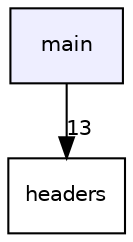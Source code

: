 digraph "main" {
  compound=true
  node [ fontsize="10", fontname="Helvetica"];
  edge [ labelfontsize="10", labelfontname="Helvetica"];
  dir_5c982d53a68cdbcd421152b4020263a9 [shape=box, label="main", style="filled", fillcolor="#eeeeff", pencolor="black", URL="dir_5c982d53a68cdbcd421152b4020263a9.html"];
  dir_7f57b1e41c5acd0e859ae5f3a2b075a9 [shape=box label="headers" URL="dir_7f57b1e41c5acd0e859ae5f3a2b075a9.html"];
  dir_5c982d53a68cdbcd421152b4020263a9->dir_7f57b1e41c5acd0e859ae5f3a2b075a9 [headlabel="13", labeldistance=1.5 headhref="dir_000001_000000.html"];
}
